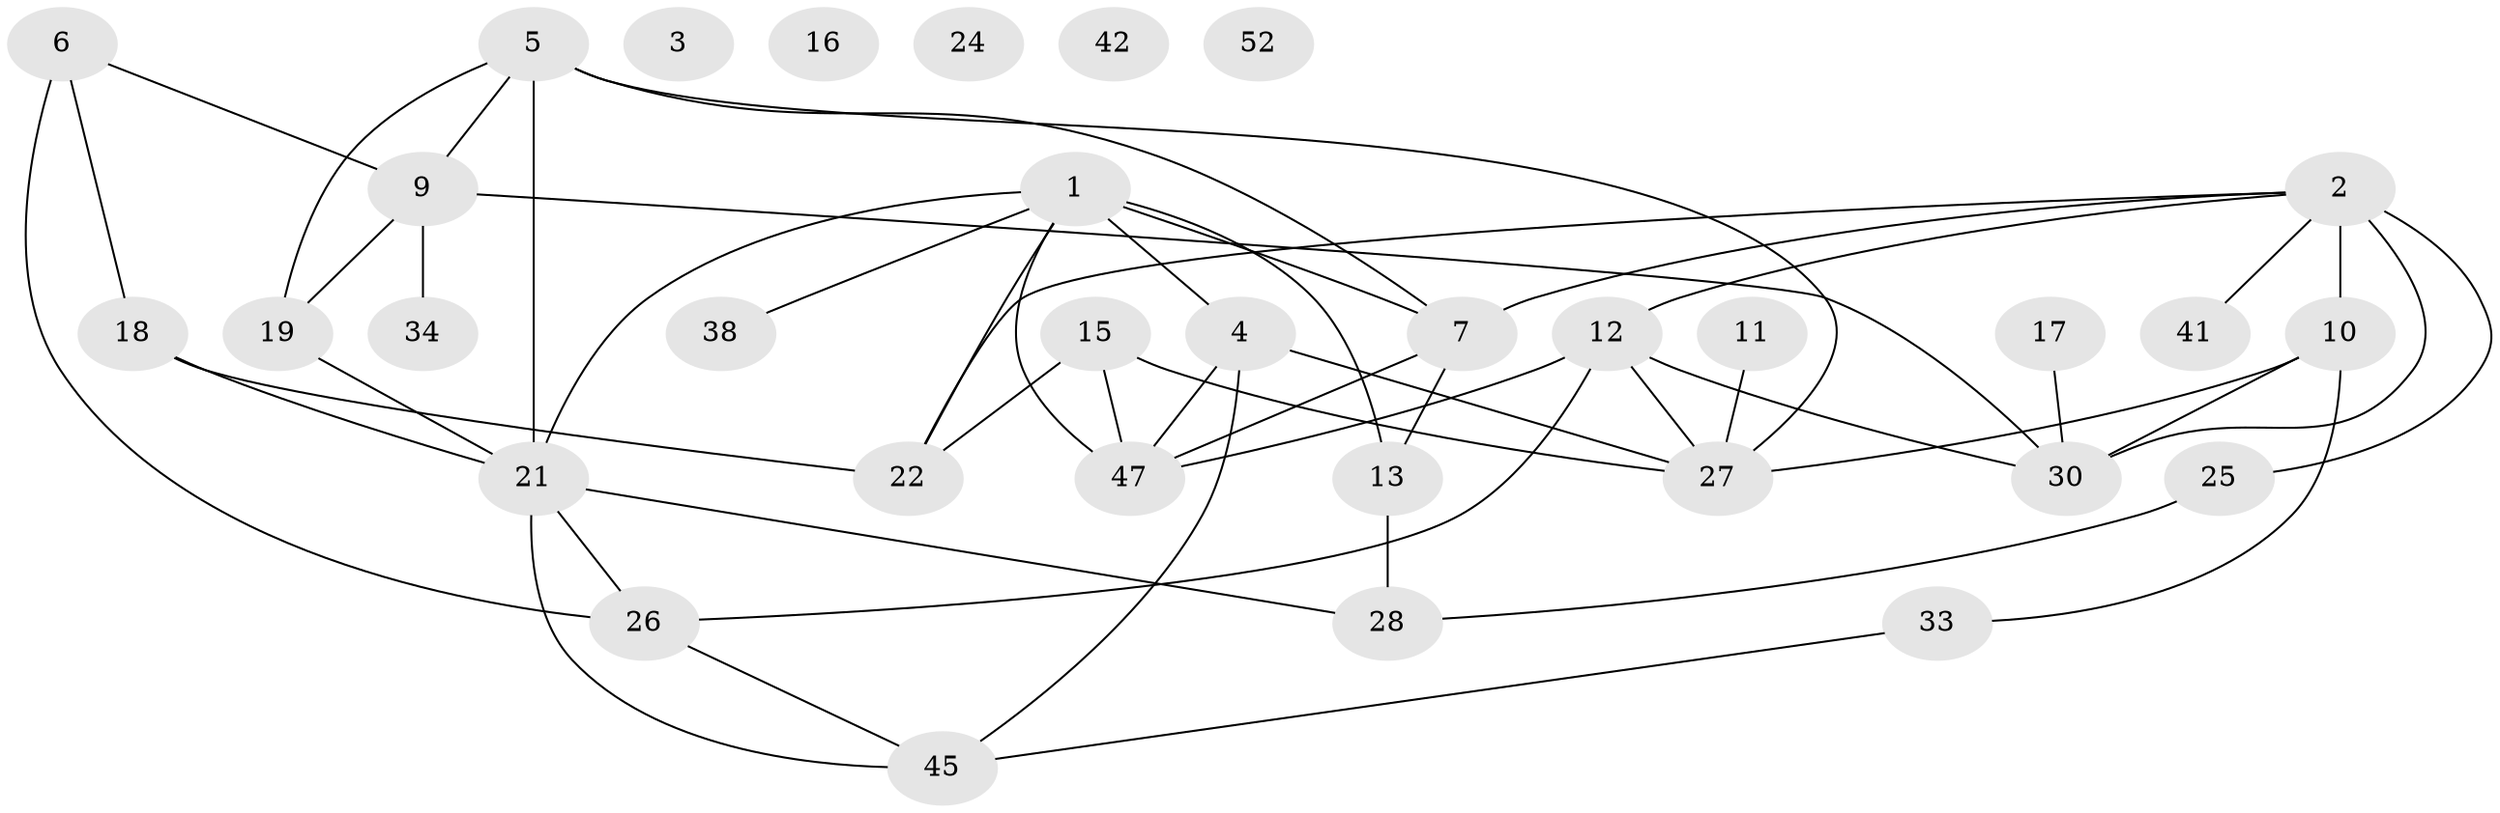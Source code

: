 // Generated by graph-tools (version 1.1) at 2025/23/03/03/25 07:23:26]
// undirected, 33 vertices, 52 edges
graph export_dot {
graph [start="1"]
  node [color=gray90,style=filled];
  1 [super="+40"];
  2 [super="+14"];
  3;
  4 [super="+35"];
  5 [super="+31"];
  6 [super="+20"];
  7 [super="+8"];
  9 [super="+43"];
  10 [super="+37"];
  11;
  12 [super="+29"];
  13;
  15;
  16;
  17;
  18 [super="+49"];
  19 [super="+48"];
  21 [super="+23"];
  22 [super="+39"];
  24;
  25 [super="+44"];
  26 [super="+36"];
  27 [super="+46"];
  28 [super="+32"];
  30 [super="+50"];
  33;
  34;
  38;
  41;
  42;
  45;
  47 [super="+51"];
  52;
  1 -- 7;
  1 -- 47;
  1 -- 21;
  1 -- 38;
  1 -- 22;
  1 -- 13;
  1 -- 4 [weight=2];
  2 -- 12;
  2 -- 22;
  2 -- 30 [weight=2];
  2 -- 25;
  2 -- 41;
  2 -- 10 [weight=2];
  2 -- 7;
  4 -- 45;
  4 -- 27;
  4 -- 47;
  5 -- 9;
  5 -- 19;
  5 -- 21;
  5 -- 7;
  5 -- 27;
  6 -- 9;
  6 -- 26 [weight=2];
  6 -- 18;
  7 -- 13;
  7 -- 47;
  9 -- 19;
  9 -- 34;
  9 -- 30;
  10 -- 33;
  10 -- 30;
  10 -- 27;
  11 -- 27;
  12 -- 27;
  12 -- 26;
  12 -- 30;
  12 -- 47;
  13 -- 28;
  15 -- 22;
  15 -- 47;
  15 -- 27;
  17 -- 30;
  18 -- 21 [weight=2];
  18 -- 22;
  19 -- 21;
  21 -- 45;
  21 -- 28;
  21 -- 26;
  25 -- 28;
  26 -- 45;
  33 -- 45;
}
